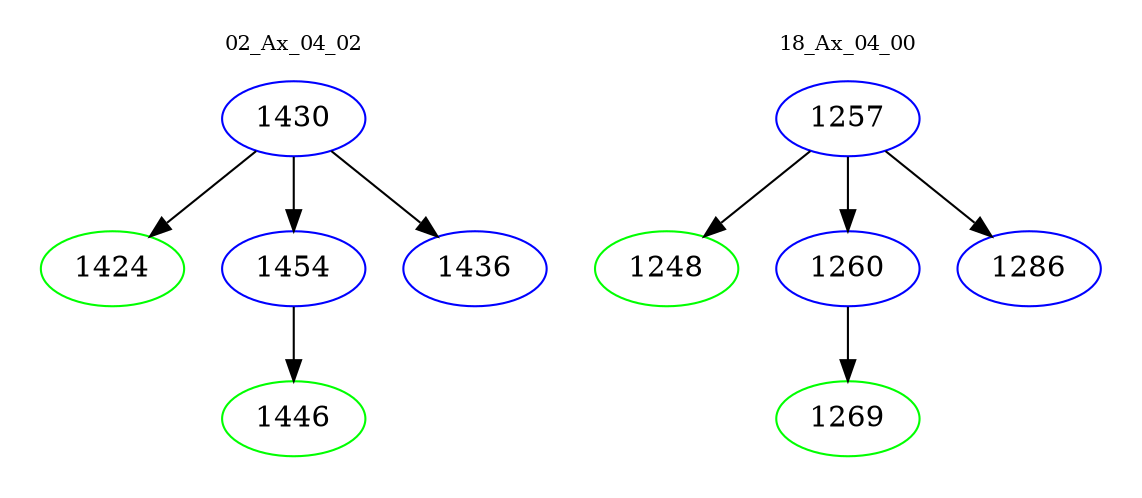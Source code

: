 digraph{
subgraph cluster_0 {
color = white
label = "02_Ax_04_02";
fontsize=10;
T0_1430 [label="1430", color="blue"]
T0_1430 -> T0_1424 [color="black"]
T0_1424 [label="1424", color="green"]
T0_1430 -> T0_1454 [color="black"]
T0_1454 [label="1454", color="blue"]
T0_1454 -> T0_1446 [color="black"]
T0_1446 [label="1446", color="green"]
T0_1430 -> T0_1436 [color="black"]
T0_1436 [label="1436", color="blue"]
}
subgraph cluster_1 {
color = white
label = "18_Ax_04_00";
fontsize=10;
T1_1257 [label="1257", color="blue"]
T1_1257 -> T1_1248 [color="black"]
T1_1248 [label="1248", color="green"]
T1_1257 -> T1_1260 [color="black"]
T1_1260 [label="1260", color="blue"]
T1_1260 -> T1_1269 [color="black"]
T1_1269 [label="1269", color="green"]
T1_1257 -> T1_1286 [color="black"]
T1_1286 [label="1286", color="blue"]
}
}
